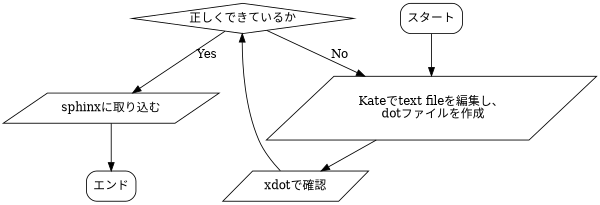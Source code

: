 // graphviz での作成の流れ

digraph G1 {

    graph [size="4,4"];
    node [shape=diamond] d ;
    node [shape=parallelogram] b c e;
    node [shape=box,style=rounded] a f ;
        a [label="スタート"]; 
        b [label="Kateでtext fileを編集し、\n dotファイルを作成"];
        c [label="xdotで確認"];
        d [label="正しくできているか"];
        e [label="sphinxに取り込む"];
        f [label="エンド"];
        
        
        a->b;
        b->c;
        c->d;
        d->e [label="Yes"];
        d->b [label="No"];
        e->f;
        
}

